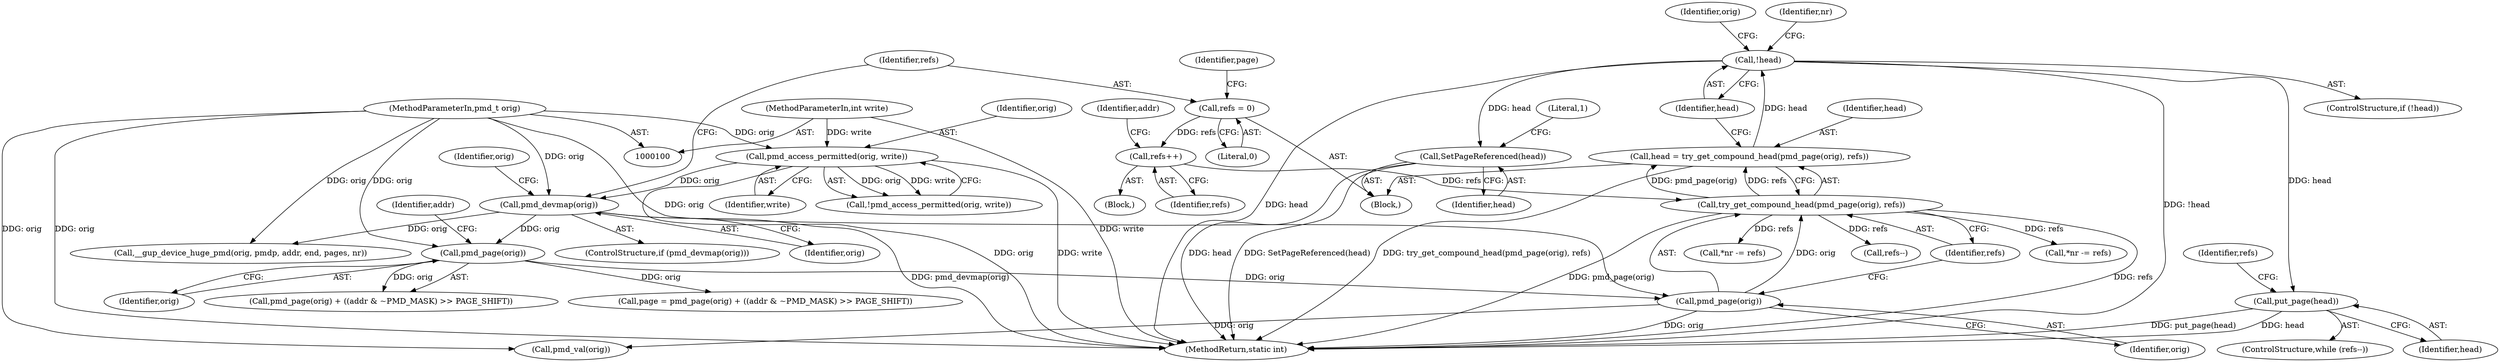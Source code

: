 digraph "0_linux_6b3a707736301c2128ca85ce85fb13f60b5e350a_8@pointer" {
"1000172" [label="(Call,!head)"];
"1000165" [label="(Call,head = try_get_compound_head(pmd_page(orig), refs))"];
"1000167" [label="(Call,try_get_compound_head(pmd_page(orig), refs))"];
"1000168" [label="(Call,pmd_page(orig))"];
"1000136" [label="(Call,pmd_page(orig))"];
"1000120" [label="(Call,pmd_devmap(orig))"];
"1000114" [label="(Call,pmd_access_permitted(orig, write))"];
"1000101" [label="(MethodParameterIn,pmd_t orig)"];
"1000105" [label="(MethodParameterIn,int write)"];
"1000156" [label="(Call,refs++)"];
"1000130" [label="(Call,refs = 0)"];
"1000197" [label="(Call,put_page(head))"];
"1000201" [label="(Call,SetPageReferenced(head))"];
"1000136" [label="(Call,pmd_page(orig))"];
"1000169" [label="(Identifier,orig)"];
"1000120" [label="(Call,pmd_devmap(orig))"];
"1000197" [label="(Call,put_page(head))"];
"1000173" [label="(Identifier,head)"];
"1000167" [label="(Call,try_get_compound_head(pmd_page(orig), refs))"];
"1000205" [label="(MethodReturn,static int)"];
"1000190" [label="(Call,*nr -= refs)"];
"1000123" [label="(Call,__gup_device_huge_pmd(orig, pmdp, addr, end, pages, nr))"];
"1000105" [label="(MethodParameterIn,int write)"];
"1000134" [label="(Identifier,page)"];
"1000130" [label="(Call,refs = 0)"];
"1000157" [label="(Identifier,refs)"];
"1000202" [label="(Identifier,head)"];
"1000108" [label="(Block,)"];
"1000137" [label="(Identifier,orig)"];
"1000133" [label="(Call,page = pmd_page(orig) + ((addr & ~PMD_MASK) >> PAGE_SHIFT))"];
"1000175" [label="(Call,*nr -= refs)"];
"1000204" [label="(Literal,1)"];
"1000101" [label="(MethodParameterIn,pmd_t orig)"];
"1000185" [label="(Identifier,orig)"];
"1000172" [label="(Call,!head)"];
"1000131" [label="(Identifier,refs)"];
"1000116" [label="(Identifier,write)"];
"1000194" [label="(ControlStructure,while (refs--))"];
"1000132" [label="(Literal,0)"];
"1000198" [label="(Identifier,head)"];
"1000166" [label="(Identifier,head)"];
"1000201" [label="(Call,SetPageReferenced(head))"];
"1000184" [label="(Call,pmd_val(orig))"];
"1000160" [label="(Identifier,addr)"];
"1000144" [label="(Block,)"];
"1000135" [label="(Call,pmd_page(orig) + ((addr & ~PMD_MASK) >> PAGE_SHIFT))"];
"1000165" [label="(Call,head = try_get_compound_head(pmd_page(orig), refs))"];
"1000170" [label="(Identifier,refs)"];
"1000195" [label="(Call,refs--)"];
"1000119" [label="(ControlStructure,if (pmd_devmap(orig)))"];
"1000124" [label="(Identifier,orig)"];
"1000177" [label="(Identifier,nr)"];
"1000113" [label="(Call,!pmd_access_permitted(orig, write))"];
"1000115" [label="(Identifier,orig)"];
"1000168" [label="(Call,pmd_page(orig))"];
"1000140" [label="(Identifier,addr)"];
"1000156" [label="(Call,refs++)"];
"1000121" [label="(Identifier,orig)"];
"1000171" [label="(ControlStructure,if (!head))"];
"1000114" [label="(Call,pmd_access_permitted(orig, write))"];
"1000196" [label="(Identifier,refs)"];
"1000172" -> "1000171"  [label="AST: "];
"1000172" -> "1000173"  [label="CFG: "];
"1000173" -> "1000172"  [label="AST: "];
"1000177" -> "1000172"  [label="CFG: "];
"1000185" -> "1000172"  [label="CFG: "];
"1000172" -> "1000205"  [label="DDG: !head"];
"1000172" -> "1000205"  [label="DDG: head"];
"1000165" -> "1000172"  [label="DDG: head"];
"1000172" -> "1000197"  [label="DDG: head"];
"1000172" -> "1000201"  [label="DDG: head"];
"1000165" -> "1000108"  [label="AST: "];
"1000165" -> "1000167"  [label="CFG: "];
"1000166" -> "1000165"  [label="AST: "];
"1000167" -> "1000165"  [label="AST: "];
"1000173" -> "1000165"  [label="CFG: "];
"1000165" -> "1000205"  [label="DDG: try_get_compound_head(pmd_page(orig), refs)"];
"1000167" -> "1000165"  [label="DDG: pmd_page(orig)"];
"1000167" -> "1000165"  [label="DDG: refs"];
"1000167" -> "1000170"  [label="CFG: "];
"1000168" -> "1000167"  [label="AST: "];
"1000170" -> "1000167"  [label="AST: "];
"1000167" -> "1000205"  [label="DDG: refs"];
"1000167" -> "1000205"  [label="DDG: pmd_page(orig)"];
"1000168" -> "1000167"  [label="DDG: orig"];
"1000156" -> "1000167"  [label="DDG: refs"];
"1000167" -> "1000175"  [label="DDG: refs"];
"1000167" -> "1000190"  [label="DDG: refs"];
"1000167" -> "1000195"  [label="DDG: refs"];
"1000168" -> "1000169"  [label="CFG: "];
"1000169" -> "1000168"  [label="AST: "];
"1000170" -> "1000168"  [label="CFG: "];
"1000168" -> "1000205"  [label="DDG: orig"];
"1000136" -> "1000168"  [label="DDG: orig"];
"1000101" -> "1000168"  [label="DDG: orig"];
"1000168" -> "1000184"  [label="DDG: orig"];
"1000136" -> "1000135"  [label="AST: "];
"1000136" -> "1000137"  [label="CFG: "];
"1000137" -> "1000136"  [label="AST: "];
"1000140" -> "1000136"  [label="CFG: "];
"1000136" -> "1000133"  [label="DDG: orig"];
"1000136" -> "1000135"  [label="DDG: orig"];
"1000120" -> "1000136"  [label="DDG: orig"];
"1000101" -> "1000136"  [label="DDG: orig"];
"1000120" -> "1000119"  [label="AST: "];
"1000120" -> "1000121"  [label="CFG: "];
"1000121" -> "1000120"  [label="AST: "];
"1000124" -> "1000120"  [label="CFG: "];
"1000131" -> "1000120"  [label="CFG: "];
"1000120" -> "1000205"  [label="DDG: pmd_devmap(orig)"];
"1000114" -> "1000120"  [label="DDG: orig"];
"1000101" -> "1000120"  [label="DDG: orig"];
"1000120" -> "1000123"  [label="DDG: orig"];
"1000114" -> "1000113"  [label="AST: "];
"1000114" -> "1000116"  [label="CFG: "];
"1000115" -> "1000114"  [label="AST: "];
"1000116" -> "1000114"  [label="AST: "];
"1000113" -> "1000114"  [label="CFG: "];
"1000114" -> "1000205"  [label="DDG: orig"];
"1000114" -> "1000205"  [label="DDG: write"];
"1000114" -> "1000113"  [label="DDG: orig"];
"1000114" -> "1000113"  [label="DDG: write"];
"1000101" -> "1000114"  [label="DDG: orig"];
"1000105" -> "1000114"  [label="DDG: write"];
"1000101" -> "1000100"  [label="AST: "];
"1000101" -> "1000205"  [label="DDG: orig"];
"1000101" -> "1000123"  [label="DDG: orig"];
"1000101" -> "1000184"  [label="DDG: orig"];
"1000105" -> "1000100"  [label="AST: "];
"1000105" -> "1000205"  [label="DDG: write"];
"1000156" -> "1000144"  [label="AST: "];
"1000156" -> "1000157"  [label="CFG: "];
"1000157" -> "1000156"  [label="AST: "];
"1000160" -> "1000156"  [label="CFG: "];
"1000130" -> "1000156"  [label="DDG: refs"];
"1000130" -> "1000108"  [label="AST: "];
"1000130" -> "1000132"  [label="CFG: "];
"1000131" -> "1000130"  [label="AST: "];
"1000132" -> "1000130"  [label="AST: "];
"1000134" -> "1000130"  [label="CFG: "];
"1000197" -> "1000194"  [label="AST: "];
"1000197" -> "1000198"  [label="CFG: "];
"1000198" -> "1000197"  [label="AST: "];
"1000196" -> "1000197"  [label="CFG: "];
"1000197" -> "1000205"  [label="DDG: put_page(head)"];
"1000197" -> "1000205"  [label="DDG: head"];
"1000201" -> "1000108"  [label="AST: "];
"1000201" -> "1000202"  [label="CFG: "];
"1000202" -> "1000201"  [label="AST: "];
"1000204" -> "1000201"  [label="CFG: "];
"1000201" -> "1000205"  [label="DDG: SetPageReferenced(head)"];
"1000201" -> "1000205"  [label="DDG: head"];
}
